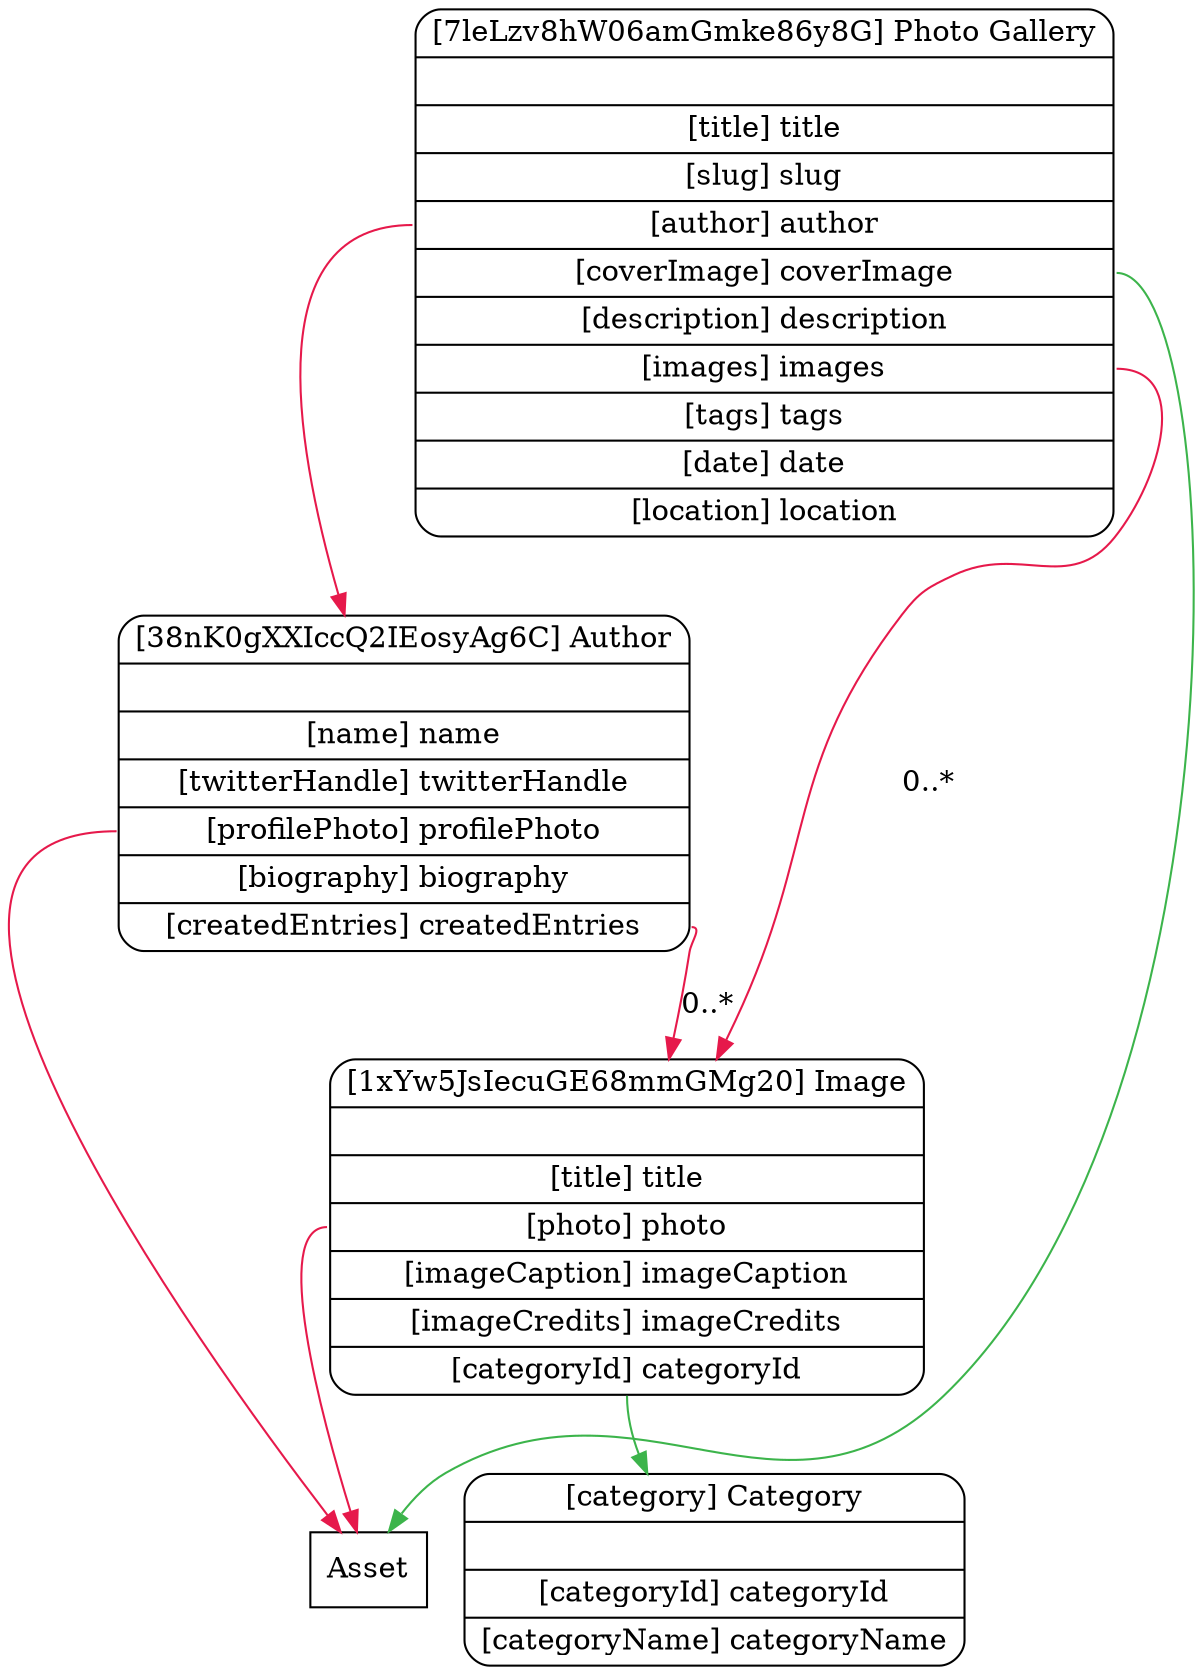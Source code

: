digraph obj {
  node[shape=record];

  "Photo Gallery" [label="{[7leLzv8hW06amGmke86y8G] Photo Gallery |          | <title> [title] title|<slug> [slug] slug|<author> [author] author|<coverImage> [coverImage] coverImage|<description> [description] description|<images> [images] images|<tags> [tags] tags|<date> [date] date|<location> [location] location}" shape=Mrecord];
  "Asset";
  "Image" [label="{[1xYw5JsIecuGE68mmGMg20] Image |          | <title> [title] title|<photo> [photo] photo|<imageCaption> [imageCaption] imageCaption|<imageCredits> [imageCredits] imageCredits|<categoryId> [categoryId] categoryId}" shape=Mrecord];
  "Author" [label="{[38nK0gXXIccQ2IEosyAg6C] Author |          | <name> [name] name|<twitterHandle> [twitterHandle] twitterHandle|<profilePhoto> [profilePhoto] profilePhoto|<biography> [biography] biography|<createdEntries> [createdEntries] createdEntries}" shape=Mrecord];
  "Category" [label="{[category] Category |          | <categoryId> [categoryId] categoryId|<categoryName> [categoryName] categoryName}" shape=Mrecord];
  edge [color="#e6194B"];
  "Photo Gallery":"author" -> "Author" [dir=forward];
  edge [color="#3cb44b"];
  "Photo Gallery":"coverImage" -> "Asset" [dir=forward];
  edge [color="#e6194B"];
  "Photo Gallery":"images" -> "Image" [dir=forward,label="0..*"];
  edge [color="#e6194B"];
  "Image":"photo" -> "Asset" [dir=forward];
  edge [color="#3cb44b"];
  "Image":"categoryId" -> "Category" [dir=forward];
  edge [color="#e6194B"];
  "Author":"profilePhoto" -> "Asset" [dir=forward];
  edge [color="#e6194B"];
  "Author":"createdEntries" -> "Image" [dir=forward,label="0..*"];
}
